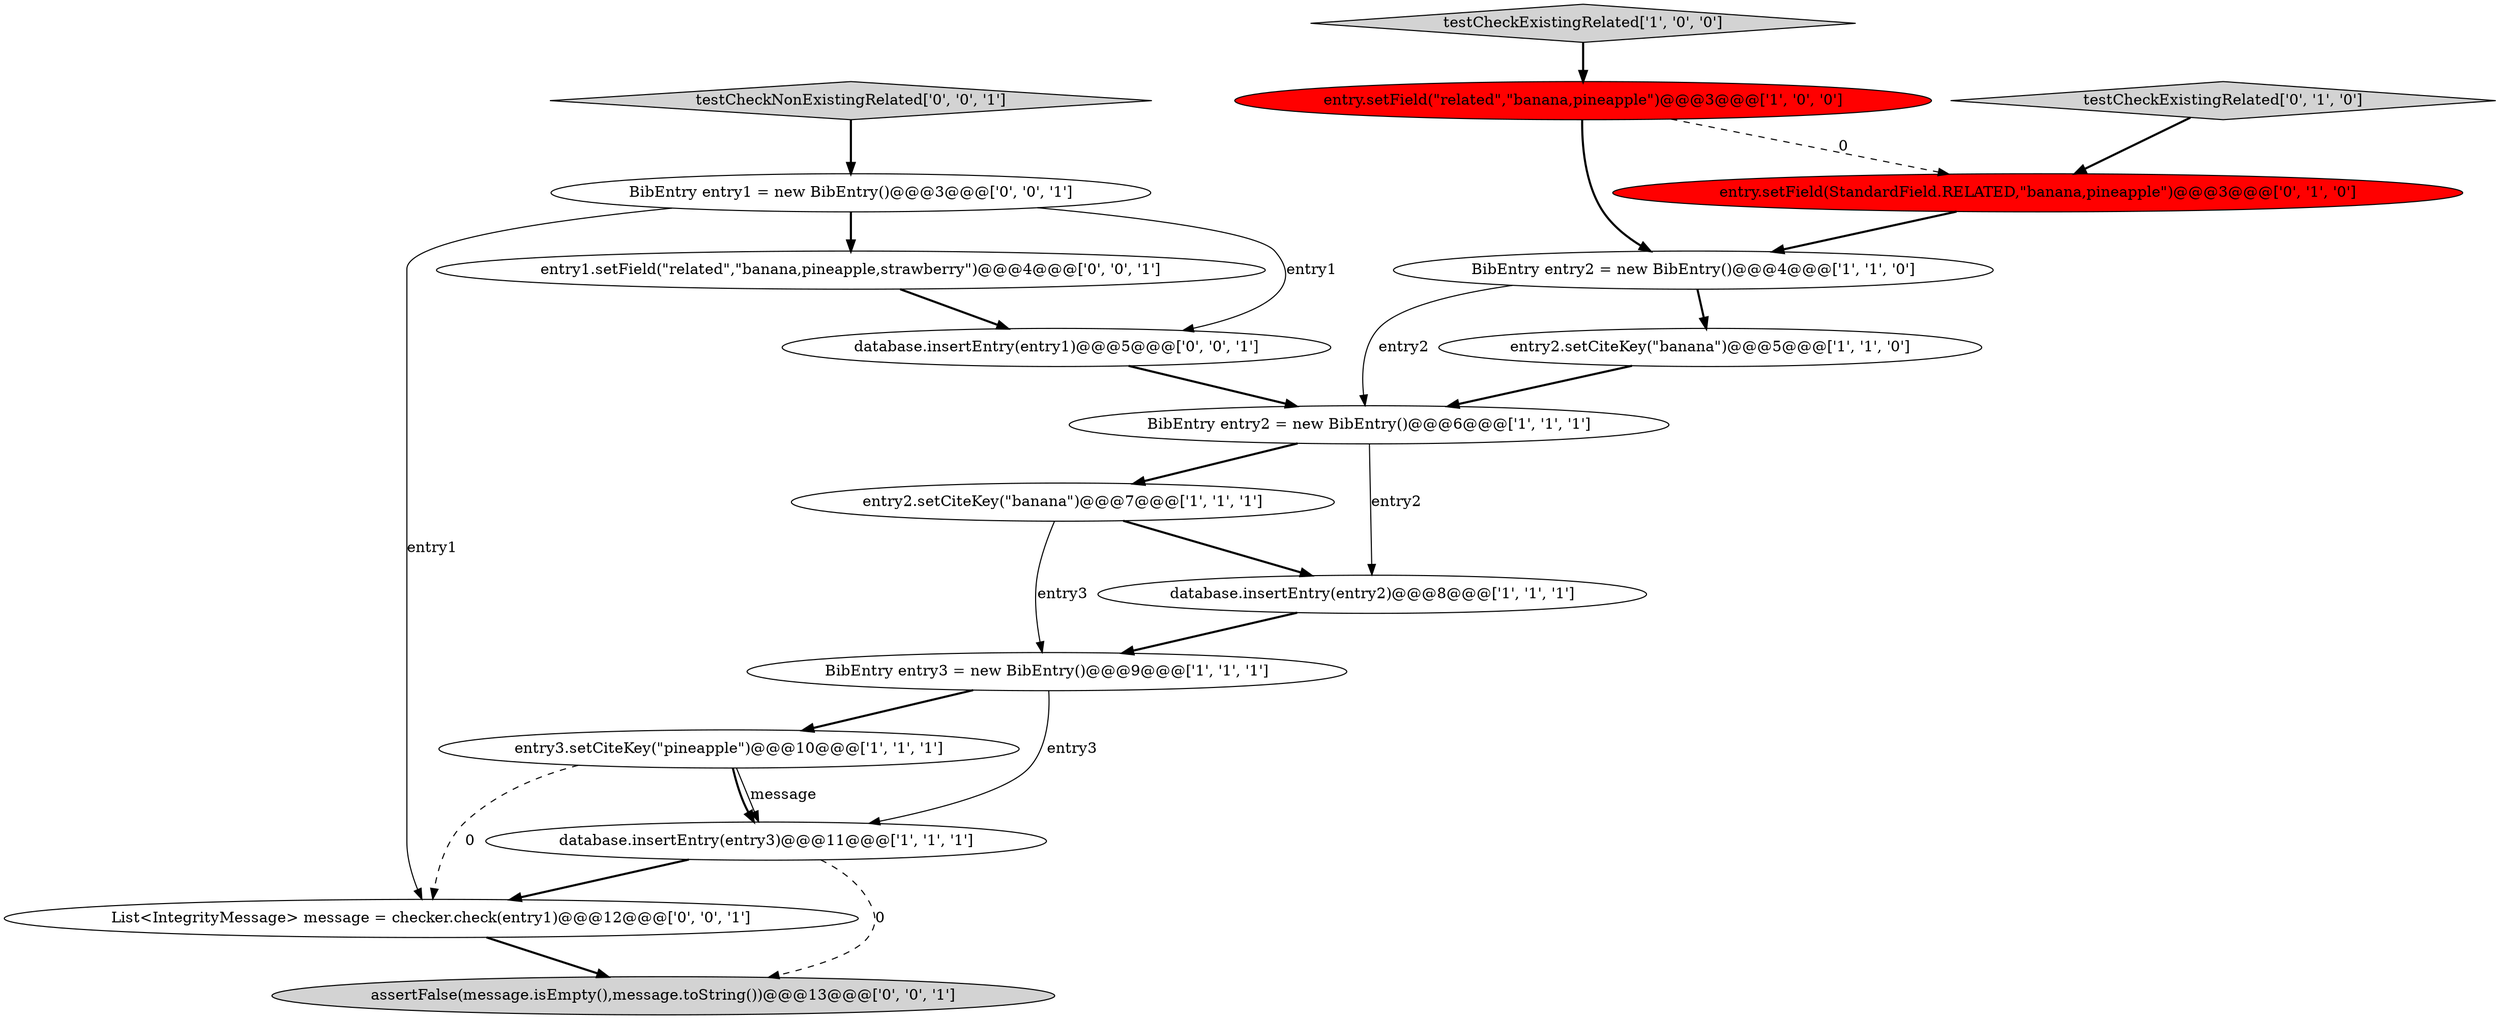 digraph {
10 [style = filled, label = "entry.setField(StandardField.RELATED,\"banana,pineapple\")@@@3@@@['0', '1', '0']", fillcolor = red, shape = ellipse image = "AAA1AAABBB2BBB"];
4 [style = filled, label = "database.insertEntry(entry2)@@@8@@@['1', '1', '1']", fillcolor = white, shape = ellipse image = "AAA0AAABBB1BBB"];
16 [style = filled, label = "BibEntry entry1 = new BibEntry()@@@3@@@['0', '0', '1']", fillcolor = white, shape = ellipse image = "AAA0AAABBB3BBB"];
17 [style = filled, label = "assertFalse(message.isEmpty(),message.toString())@@@13@@@['0', '0', '1']", fillcolor = lightgray, shape = ellipse image = "AAA0AAABBB3BBB"];
8 [style = filled, label = "database.insertEntry(entry3)@@@11@@@['1', '1', '1']", fillcolor = white, shape = ellipse image = "AAA0AAABBB1BBB"];
15 [style = filled, label = "testCheckNonExistingRelated['0', '0', '1']", fillcolor = lightgray, shape = diamond image = "AAA0AAABBB3BBB"];
1 [style = filled, label = "testCheckExistingRelated['1', '0', '0']", fillcolor = lightgray, shape = diamond image = "AAA0AAABBB1BBB"];
13 [style = filled, label = "entry1.setField(\"related\",\"banana,pineapple,strawberry\")@@@4@@@['0', '0', '1']", fillcolor = white, shape = ellipse image = "AAA0AAABBB3BBB"];
12 [style = filled, label = "List<IntegrityMessage> message = checker.check(entry1)@@@12@@@['0', '0', '1']", fillcolor = white, shape = ellipse image = "AAA0AAABBB3BBB"];
5 [style = filled, label = "entry3.setCiteKey(\"pineapple\")@@@10@@@['1', '1', '1']", fillcolor = white, shape = ellipse image = "AAA0AAABBB1BBB"];
11 [style = filled, label = "testCheckExistingRelated['0', '1', '0']", fillcolor = lightgray, shape = diamond image = "AAA0AAABBB2BBB"];
2 [style = filled, label = "BibEntry entry3 = new BibEntry()@@@9@@@['1', '1', '1']", fillcolor = white, shape = ellipse image = "AAA0AAABBB1BBB"];
9 [style = filled, label = "entry2.setCiteKey(\"banana\")@@@5@@@['1', '1', '0']", fillcolor = white, shape = ellipse image = "AAA0AAABBB1BBB"];
0 [style = filled, label = "entry.setField(\"related\",\"banana,pineapple\")@@@3@@@['1', '0', '0']", fillcolor = red, shape = ellipse image = "AAA1AAABBB1BBB"];
7 [style = filled, label = "entry2.setCiteKey(\"banana\")@@@7@@@['1', '1', '1']", fillcolor = white, shape = ellipse image = "AAA0AAABBB1BBB"];
6 [style = filled, label = "BibEntry entry2 = new BibEntry()@@@6@@@['1', '1', '1']", fillcolor = white, shape = ellipse image = "AAA0AAABBB1BBB"];
14 [style = filled, label = "database.insertEntry(entry1)@@@5@@@['0', '0', '1']", fillcolor = white, shape = ellipse image = "AAA0AAABBB3BBB"];
3 [style = filled, label = "BibEntry entry2 = new BibEntry()@@@4@@@['1', '1', '0']", fillcolor = white, shape = ellipse image = "AAA0AAABBB1BBB"];
0->3 [style = bold, label=""];
5->8 [style = bold, label=""];
16->13 [style = bold, label=""];
5->12 [style = dashed, label="0"];
5->8 [style = solid, label="message"];
12->17 [style = bold, label=""];
10->3 [style = bold, label=""];
4->2 [style = bold, label=""];
7->4 [style = bold, label=""];
1->0 [style = bold, label=""];
7->2 [style = solid, label="entry3"];
15->16 [style = bold, label=""];
0->10 [style = dashed, label="0"];
6->4 [style = solid, label="entry2"];
9->6 [style = bold, label=""];
3->9 [style = bold, label=""];
3->6 [style = solid, label="entry2"];
11->10 [style = bold, label=""];
16->14 [style = solid, label="entry1"];
8->17 [style = dashed, label="0"];
16->12 [style = solid, label="entry1"];
6->7 [style = bold, label=""];
13->14 [style = bold, label=""];
14->6 [style = bold, label=""];
8->12 [style = bold, label=""];
2->5 [style = bold, label=""];
2->8 [style = solid, label="entry3"];
}
